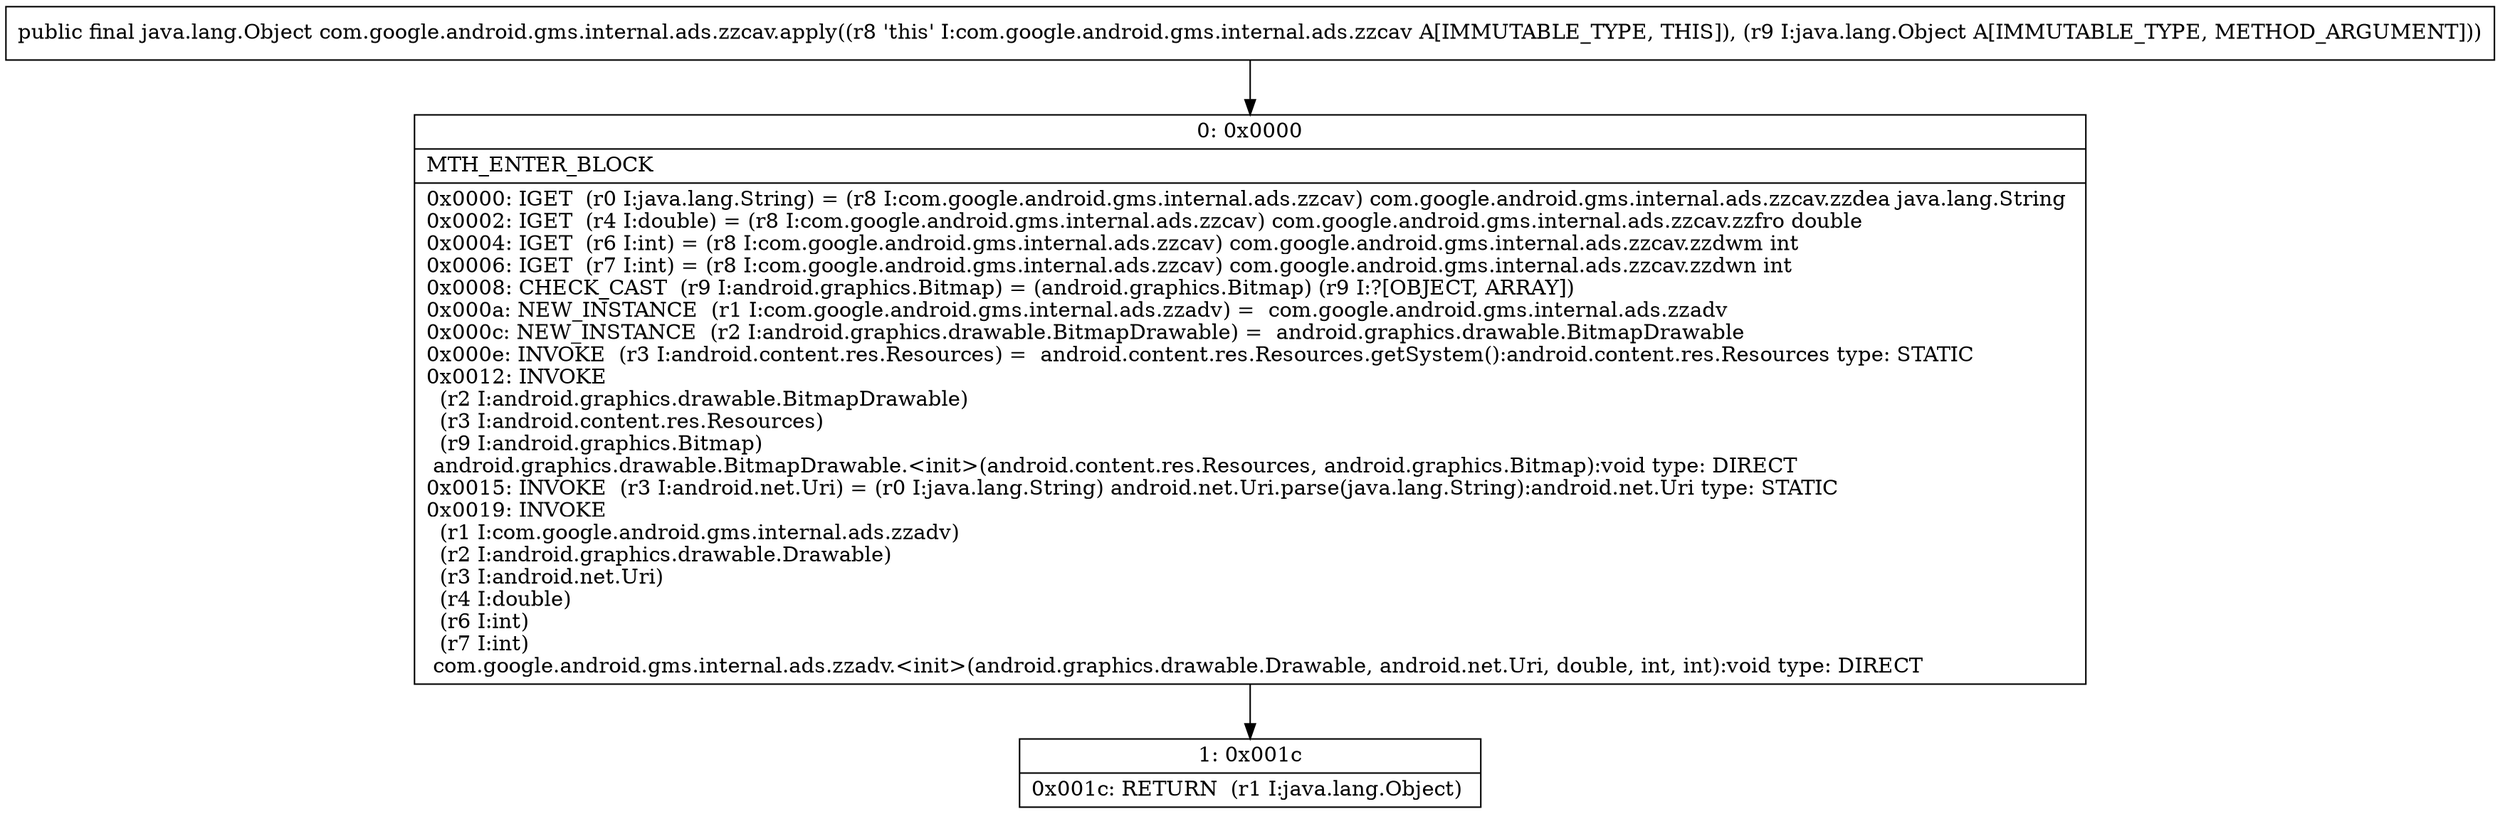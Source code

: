 digraph "CFG forcom.google.android.gms.internal.ads.zzcav.apply(Ljava\/lang\/Object;)Ljava\/lang\/Object;" {
Node_0 [shape=record,label="{0\:\ 0x0000|MTH_ENTER_BLOCK\l|0x0000: IGET  (r0 I:java.lang.String) = (r8 I:com.google.android.gms.internal.ads.zzcav) com.google.android.gms.internal.ads.zzcav.zzdea java.lang.String \l0x0002: IGET  (r4 I:double) = (r8 I:com.google.android.gms.internal.ads.zzcav) com.google.android.gms.internal.ads.zzcav.zzfro double \l0x0004: IGET  (r6 I:int) = (r8 I:com.google.android.gms.internal.ads.zzcav) com.google.android.gms.internal.ads.zzcav.zzdwm int \l0x0006: IGET  (r7 I:int) = (r8 I:com.google.android.gms.internal.ads.zzcav) com.google.android.gms.internal.ads.zzcav.zzdwn int \l0x0008: CHECK_CAST  (r9 I:android.graphics.Bitmap) = (android.graphics.Bitmap) (r9 I:?[OBJECT, ARRAY]) \l0x000a: NEW_INSTANCE  (r1 I:com.google.android.gms.internal.ads.zzadv) =  com.google.android.gms.internal.ads.zzadv \l0x000c: NEW_INSTANCE  (r2 I:android.graphics.drawable.BitmapDrawable) =  android.graphics.drawable.BitmapDrawable \l0x000e: INVOKE  (r3 I:android.content.res.Resources) =  android.content.res.Resources.getSystem():android.content.res.Resources type: STATIC \l0x0012: INVOKE  \l  (r2 I:android.graphics.drawable.BitmapDrawable)\l  (r3 I:android.content.res.Resources)\l  (r9 I:android.graphics.Bitmap)\l android.graphics.drawable.BitmapDrawable.\<init\>(android.content.res.Resources, android.graphics.Bitmap):void type: DIRECT \l0x0015: INVOKE  (r3 I:android.net.Uri) = (r0 I:java.lang.String) android.net.Uri.parse(java.lang.String):android.net.Uri type: STATIC \l0x0019: INVOKE  \l  (r1 I:com.google.android.gms.internal.ads.zzadv)\l  (r2 I:android.graphics.drawable.Drawable)\l  (r3 I:android.net.Uri)\l  (r4 I:double)\l  (r6 I:int)\l  (r7 I:int)\l com.google.android.gms.internal.ads.zzadv.\<init\>(android.graphics.drawable.Drawable, android.net.Uri, double, int, int):void type: DIRECT \l}"];
Node_1 [shape=record,label="{1\:\ 0x001c|0x001c: RETURN  (r1 I:java.lang.Object) \l}"];
MethodNode[shape=record,label="{public final java.lang.Object com.google.android.gms.internal.ads.zzcav.apply((r8 'this' I:com.google.android.gms.internal.ads.zzcav A[IMMUTABLE_TYPE, THIS]), (r9 I:java.lang.Object A[IMMUTABLE_TYPE, METHOD_ARGUMENT])) }"];
MethodNode -> Node_0;
Node_0 -> Node_1;
}

